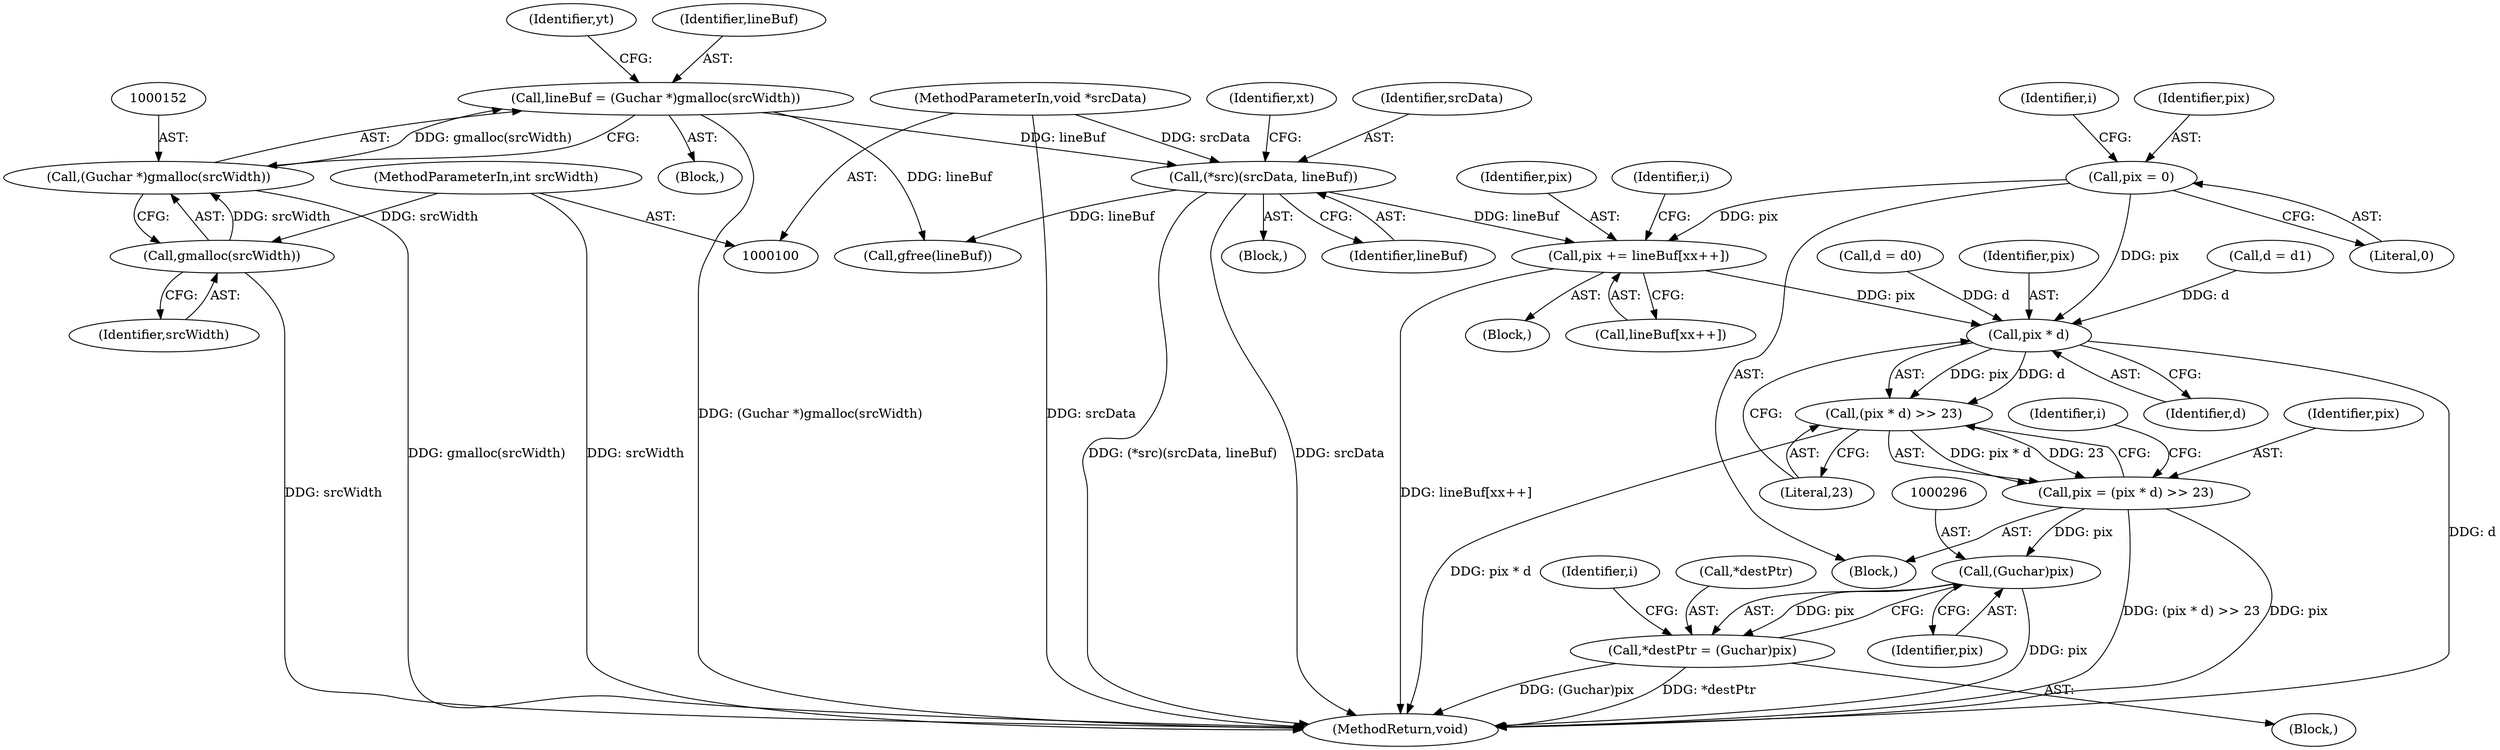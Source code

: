 digraph "0_poppler_bbc2d8918fe234b7ef2c480eb148943922cc0959@array" {
"1000260" [label="(Call,pix += lineBuf[xx++])"];
"1000186" [label="(Call,(*src)(srcData, lineBuf))"];
"1000102" [label="(MethodParameterIn,void *srcData)"];
"1000149" [label="(Call,lineBuf = (Guchar *)gmalloc(srcWidth))"];
"1000151" [label="(Call,(Guchar *)gmalloc(srcWidth))"];
"1000153" [label="(Call,gmalloc(srcWidth))"];
"1000103" [label="(MethodParameterIn,int srcWidth)"];
"1000247" [label="(Call,pix = 0)"];
"1000269" [label="(Call,pix * d)"];
"1000268" [label="(Call,(pix * d) >> 23)"];
"1000266" [label="(Call,pix = (pix * d) >> 23)"];
"1000295" [label="(Call,(Guchar)pix)"];
"1000292" [label="(Call,*destPtr = (Guchar)pix)"];
"1000281" [label="(Identifier,i)"];
"1000244" [label="(Call,d = d0)"];
"1000154" [label="(Identifier,srcWidth)"];
"1000259" [label="(Block,)"];
"1000249" [label="(Literal,0)"];
"1000272" [label="(Literal,23)"];
"1000282" [label="(Block,)"];
"1000268" [label="(Call,(pix * d) >> 23)"];
"1000153" [label="(Call,gmalloc(srcWidth))"];
"1000156" [label="(Identifier,yt)"];
"1000108" [label="(Block,)"];
"1000103" [label="(MethodParameterIn,int srcWidth)"];
"1000186" [label="(Call,(*src)(srcData, lineBuf))"];
"1000261" [label="(Identifier,pix)"];
"1000267" [label="(Identifier,pix)"];
"1000266" [label="(Call,pix = (pix * d) >> 23)"];
"1000270" [label="(Identifier,pix)"];
"1000258" [label="(Identifier,i)"];
"1000150" [label="(Identifier,lineBuf)"];
"1000151" [label="(Call,(Guchar *)gmalloc(srcWidth))"];
"1000275" [label="(Identifier,i)"];
"1000260" [label="(Call,pix += lineBuf[xx++])"];
"1000252" [label="(Identifier,i)"];
"1000297" [label="(Identifier,pix)"];
"1000262" [label="(Call,lineBuf[xx++])"];
"1000149" [label="(Call,lineBuf = (Guchar *)gmalloc(srcWidth))"];
"1000220" [label="(Block,)"];
"1000305" [label="(MethodReturn,void)"];
"1000187" [label="(Identifier,srcData)"];
"1000271" [label="(Identifier,d)"];
"1000292" [label="(Call,*destPtr = (Guchar)pix)"];
"1000102" [label="(MethodParameterIn,void *srcData)"];
"1000303" [label="(Call,gfree(lineBuf))"];
"1000248" [label="(Identifier,pix)"];
"1000236" [label="(Call,d = d1)"];
"1000247" [label="(Call,pix = 0)"];
"1000295" [label="(Call,(Guchar)pix)"];
"1000269" [label="(Call,pix * d)"];
"1000188" [label="(Identifier,lineBuf)"];
"1000190" [label="(Identifier,xt)"];
"1000172" [label="(Block,)"];
"1000293" [label="(Call,*destPtr)"];
"1000260" -> "1000259"  [label="AST: "];
"1000260" -> "1000262"  [label="CFG: "];
"1000261" -> "1000260"  [label="AST: "];
"1000262" -> "1000260"  [label="AST: "];
"1000258" -> "1000260"  [label="CFG: "];
"1000260" -> "1000305"  [label="DDG: lineBuf[xx++]"];
"1000186" -> "1000260"  [label="DDG: lineBuf"];
"1000247" -> "1000260"  [label="DDG: pix"];
"1000260" -> "1000269"  [label="DDG: pix"];
"1000186" -> "1000172"  [label="AST: "];
"1000186" -> "1000188"  [label="CFG: "];
"1000187" -> "1000186"  [label="AST: "];
"1000188" -> "1000186"  [label="AST: "];
"1000190" -> "1000186"  [label="CFG: "];
"1000186" -> "1000305"  [label="DDG: (*src)(srcData, lineBuf)"];
"1000186" -> "1000305"  [label="DDG: srcData"];
"1000102" -> "1000186"  [label="DDG: srcData"];
"1000149" -> "1000186"  [label="DDG: lineBuf"];
"1000186" -> "1000303"  [label="DDG: lineBuf"];
"1000102" -> "1000100"  [label="AST: "];
"1000102" -> "1000305"  [label="DDG: srcData"];
"1000149" -> "1000108"  [label="AST: "];
"1000149" -> "1000151"  [label="CFG: "];
"1000150" -> "1000149"  [label="AST: "];
"1000151" -> "1000149"  [label="AST: "];
"1000156" -> "1000149"  [label="CFG: "];
"1000149" -> "1000305"  [label="DDG: (Guchar *)gmalloc(srcWidth)"];
"1000151" -> "1000149"  [label="DDG: gmalloc(srcWidth)"];
"1000149" -> "1000303"  [label="DDG: lineBuf"];
"1000151" -> "1000153"  [label="CFG: "];
"1000152" -> "1000151"  [label="AST: "];
"1000153" -> "1000151"  [label="AST: "];
"1000151" -> "1000305"  [label="DDG: gmalloc(srcWidth)"];
"1000153" -> "1000151"  [label="DDG: srcWidth"];
"1000153" -> "1000154"  [label="CFG: "];
"1000154" -> "1000153"  [label="AST: "];
"1000153" -> "1000305"  [label="DDG: srcWidth"];
"1000103" -> "1000153"  [label="DDG: srcWidth"];
"1000103" -> "1000100"  [label="AST: "];
"1000103" -> "1000305"  [label="DDG: srcWidth"];
"1000247" -> "1000220"  [label="AST: "];
"1000247" -> "1000249"  [label="CFG: "];
"1000248" -> "1000247"  [label="AST: "];
"1000249" -> "1000247"  [label="AST: "];
"1000252" -> "1000247"  [label="CFG: "];
"1000247" -> "1000269"  [label="DDG: pix"];
"1000269" -> "1000268"  [label="AST: "];
"1000269" -> "1000271"  [label="CFG: "];
"1000270" -> "1000269"  [label="AST: "];
"1000271" -> "1000269"  [label="AST: "];
"1000272" -> "1000269"  [label="CFG: "];
"1000269" -> "1000305"  [label="DDG: d"];
"1000269" -> "1000268"  [label="DDG: pix"];
"1000269" -> "1000268"  [label="DDG: d"];
"1000236" -> "1000269"  [label="DDG: d"];
"1000244" -> "1000269"  [label="DDG: d"];
"1000268" -> "1000266"  [label="AST: "];
"1000268" -> "1000272"  [label="CFG: "];
"1000272" -> "1000268"  [label="AST: "];
"1000266" -> "1000268"  [label="CFG: "];
"1000268" -> "1000305"  [label="DDG: pix * d"];
"1000268" -> "1000266"  [label="DDG: pix * d"];
"1000268" -> "1000266"  [label="DDG: 23"];
"1000266" -> "1000220"  [label="AST: "];
"1000267" -> "1000266"  [label="AST: "];
"1000275" -> "1000266"  [label="CFG: "];
"1000266" -> "1000305"  [label="DDG: (pix * d) >> 23"];
"1000266" -> "1000305"  [label="DDG: pix"];
"1000266" -> "1000295"  [label="DDG: pix"];
"1000295" -> "1000292"  [label="AST: "];
"1000295" -> "1000297"  [label="CFG: "];
"1000296" -> "1000295"  [label="AST: "];
"1000297" -> "1000295"  [label="AST: "];
"1000292" -> "1000295"  [label="CFG: "];
"1000295" -> "1000305"  [label="DDG: pix"];
"1000295" -> "1000292"  [label="DDG: pix"];
"1000292" -> "1000282"  [label="AST: "];
"1000293" -> "1000292"  [label="AST: "];
"1000281" -> "1000292"  [label="CFG: "];
"1000292" -> "1000305"  [label="DDG: *destPtr"];
"1000292" -> "1000305"  [label="DDG: (Guchar)pix"];
}

